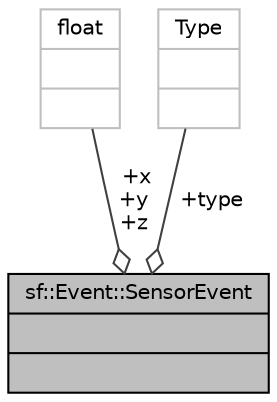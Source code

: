 digraph "sf::Event::SensorEvent"
{
 // LATEX_PDF_SIZE
  edge [fontname="Helvetica",fontsize="10",labelfontname="Helvetica",labelfontsize="10"];
  node [fontname="Helvetica",fontsize="10",shape=record];
  Node1 [label="{sf::Event::SensorEvent\n||}",height=0.2,width=0.4,color="black", fillcolor="grey75", style="filled", fontcolor="black",tooltip="Sensor event parameters (SensorChanged)"];
  Node2 -> Node1 [color="grey25",fontsize="10",style="solid",label=" +x\n+y\n+z" ,arrowhead="odiamond",fontname="Helvetica"];
  Node2 [label="{float\n||}",height=0.2,width=0.4,color="grey75", fillcolor="white", style="filled",tooltip=" "];
  Node3 -> Node1 [color="grey25",fontsize="10",style="solid",label=" +type" ,arrowhead="odiamond",fontname="Helvetica"];
  Node3 [label="{Type\n||}",height=0.2,width=0.4,color="grey75", fillcolor="white", style="filled",tooltip=" "];
}
